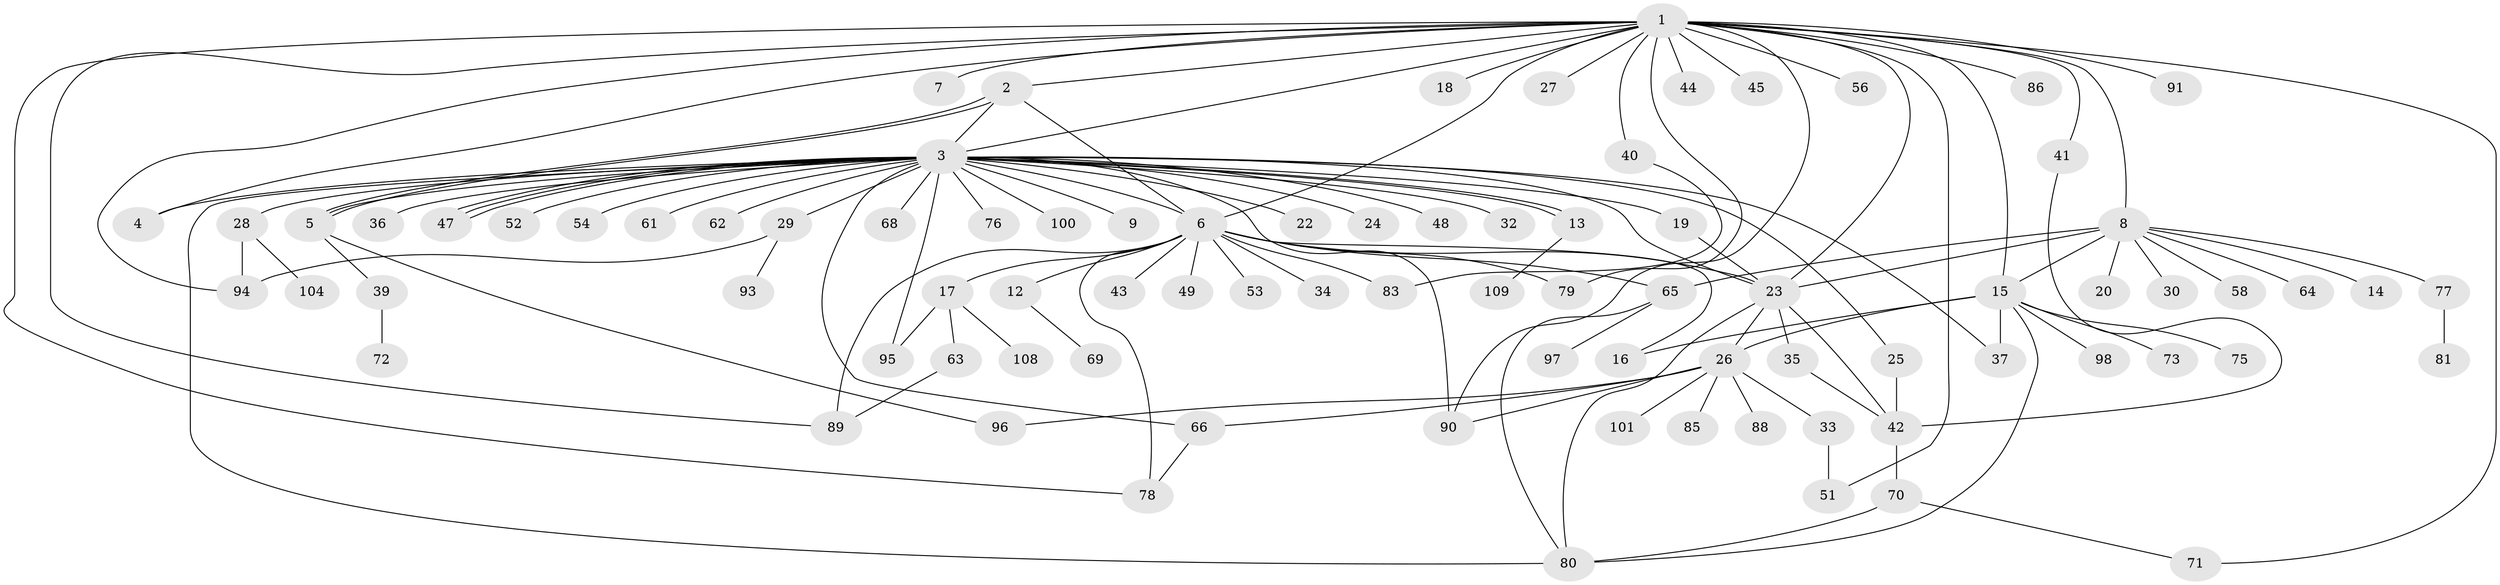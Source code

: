 // Generated by graph-tools (version 1.1) at 2025/23/03/03/25 07:23:53]
// undirected, 86 vertices, 125 edges
graph export_dot {
graph [start="1"]
  node [color=gray90,style=filled];
  1 [super="+11"];
  2;
  3 [super="+21"];
  4 [super="+84"];
  5;
  6 [super="+10"];
  7;
  8 [super="+38"];
  9;
  12 [super="+57"];
  13 [super="+67"];
  14;
  15 [super="+60"];
  16;
  17;
  18;
  19 [super="+46"];
  20;
  22 [super="+59"];
  23 [super="+50"];
  24;
  25;
  26 [super="+31"];
  27;
  28;
  29;
  30;
  32;
  33 [super="+55"];
  34;
  35 [super="+87"];
  36;
  37 [super="+106"];
  39;
  40;
  41;
  42;
  43;
  44 [super="+105"];
  45;
  47;
  48;
  49;
  51 [super="+99"];
  52;
  53;
  54;
  56;
  58;
  61;
  62;
  63;
  64;
  65 [super="+102"];
  66 [super="+107"];
  68;
  69;
  70 [super="+92"];
  71 [super="+74"];
  72 [super="+82"];
  73;
  75;
  76;
  77;
  78;
  79;
  80;
  81;
  83;
  85;
  86;
  88;
  89;
  90 [super="+110"];
  91;
  93;
  94 [super="+103"];
  95;
  96;
  97;
  98;
  100;
  101;
  104;
  108;
  109;
  1 -- 2;
  1 -- 3;
  1 -- 4;
  1 -- 6;
  1 -- 7;
  1 -- 8;
  1 -- 15;
  1 -- 18;
  1 -- 27;
  1 -- 45;
  1 -- 56;
  1 -- 78;
  1 -- 79;
  1 -- 89;
  1 -- 91;
  1 -- 71;
  1 -- 40;
  1 -- 41;
  1 -- 44;
  1 -- 51;
  1 -- 86;
  1 -- 23;
  1 -- 94;
  1 -- 90;
  2 -- 3;
  2 -- 5;
  2 -- 5;
  2 -- 6;
  3 -- 5 [weight=2];
  3 -- 6;
  3 -- 9;
  3 -- 13;
  3 -- 13;
  3 -- 19;
  3 -- 22;
  3 -- 25;
  3 -- 29;
  3 -- 32;
  3 -- 47;
  3 -- 47;
  3 -- 47;
  3 -- 52;
  3 -- 54;
  3 -- 61;
  3 -- 66;
  3 -- 68;
  3 -- 76;
  3 -- 80;
  3 -- 90;
  3 -- 95;
  3 -- 100;
  3 -- 36;
  3 -- 48;
  3 -- 23;
  3 -- 24;
  3 -- 28;
  3 -- 62;
  3 -- 37;
  3 -- 4 [weight=2];
  5 -- 39;
  5 -- 96;
  6 -- 17;
  6 -- 34;
  6 -- 78;
  6 -- 79;
  6 -- 89;
  6 -- 65;
  6 -- 43;
  6 -- 12;
  6 -- 16;
  6 -- 49;
  6 -- 83;
  6 -- 53;
  6 -- 23;
  8 -- 14;
  8 -- 15;
  8 -- 20;
  8 -- 23 [weight=2];
  8 -- 30;
  8 -- 58;
  8 -- 64;
  8 -- 77;
  8 -- 65;
  12 -- 69;
  13 -- 109;
  15 -- 16;
  15 -- 26 [weight=2];
  15 -- 37;
  15 -- 73;
  15 -- 75;
  15 -- 80;
  15 -- 98;
  17 -- 63;
  17 -- 95;
  17 -- 108;
  19 -- 23;
  23 -- 26 [weight=2];
  23 -- 35;
  23 -- 42;
  23 -- 80;
  25 -- 42;
  26 -- 33;
  26 -- 85;
  26 -- 88;
  26 -- 90;
  26 -- 96;
  26 -- 101;
  26 -- 66;
  28 -- 94;
  28 -- 104;
  29 -- 93;
  29 -- 94;
  33 -- 51;
  35 -- 42;
  39 -- 72;
  40 -- 83;
  41 -- 42;
  42 -- 70;
  63 -- 89;
  65 -- 80;
  65 -- 97;
  66 -- 78;
  70 -- 71;
  70 -- 80;
  77 -- 81;
}
